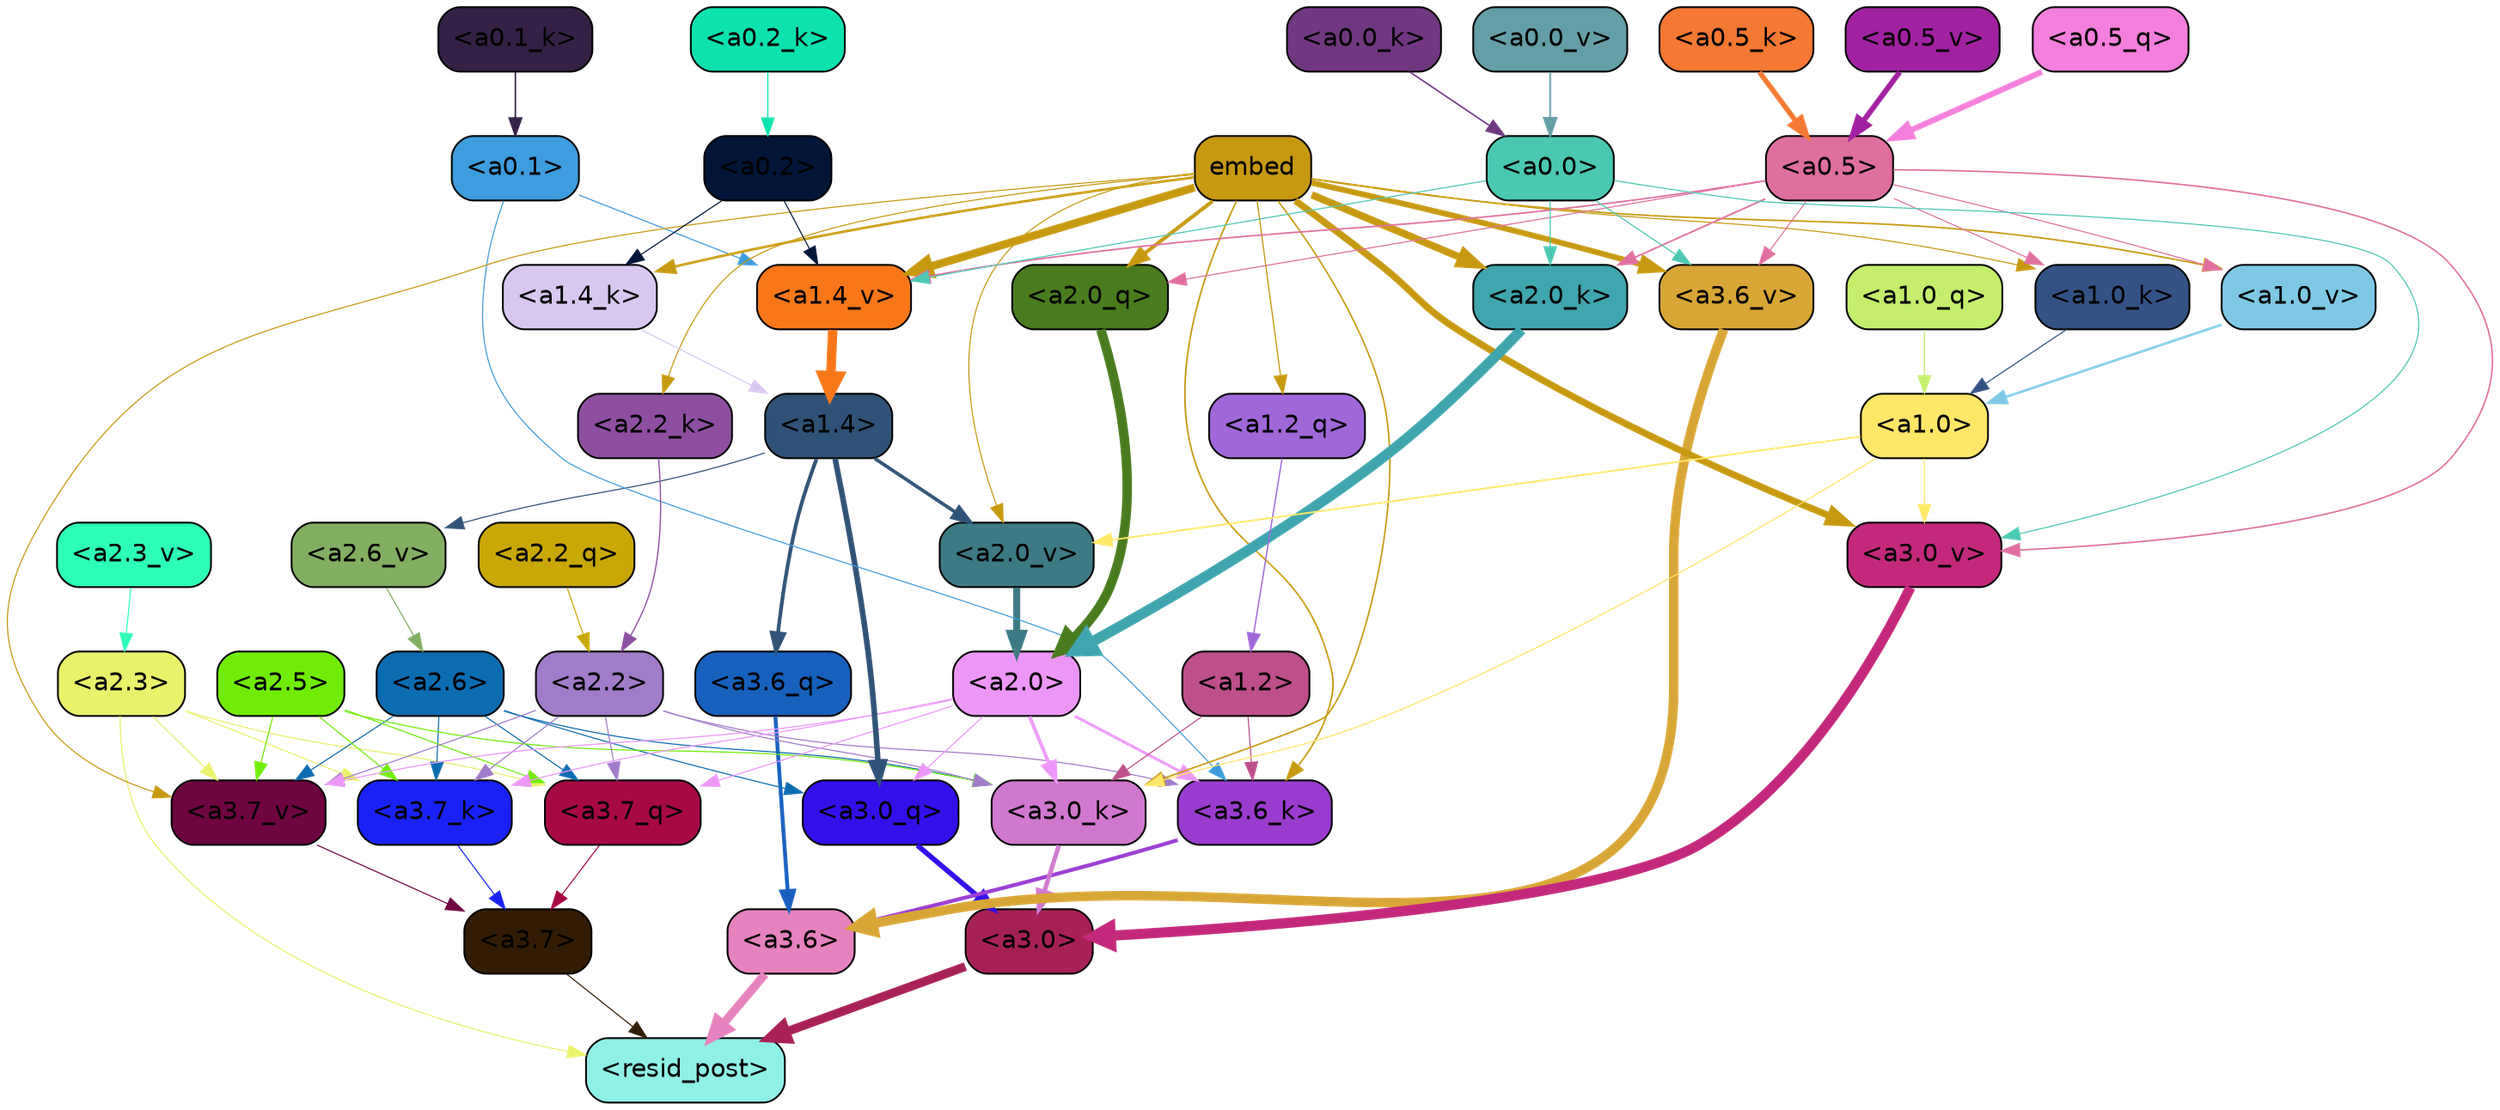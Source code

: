 strict digraph "" {
	graph [bgcolor=transparent,
		layout=dot,
		overlap=false,
		splines=true
	];
	"<a3.7>"	[color=black,
		fillcolor="#331c05",
		fontname=Helvetica,
		shape=box,
		style="filled, rounded"];
	"<resid_post>"	[color=black,
		fillcolor="#90f1e7",
		fontname=Helvetica,
		shape=box,
		style="filled, rounded"];
	"<a3.7>" -> "<resid_post>"	[color="#331c05",
		penwidth=0.6];
	"<a3.6>"	[color=black,
		fillcolor="#e682be",
		fontname=Helvetica,
		shape=box,
		style="filled, rounded"];
	"<a3.6>" -> "<resid_post>"	[color="#e682be",
		penwidth=4.751592040061951];
	"<a3.0>"	[color=black,
		fillcolor="#a72156",
		fontname=Helvetica,
		shape=box,
		style="filled, rounded"];
	"<a3.0>" -> "<resid_post>"	[color="#a72156",
		penwidth=4.904066681861877];
	"<a2.3>"	[color=black,
		fillcolor="#eaf16b",
		fontname=Helvetica,
		shape=box,
		style="filled, rounded"];
	"<a2.3>" -> "<resid_post>"	[color="#eaf16b",
		penwidth=0.6];
	"<a3.7_q>"	[color=black,
		fillcolor="#a70945",
		fontname=Helvetica,
		shape=box,
		style="filled, rounded"];
	"<a2.3>" -> "<a3.7_q>"	[color="#eaf16b",
		penwidth=0.6];
	"<a3.7_k>"	[color=black,
		fillcolor="#1822f7",
		fontname=Helvetica,
		shape=box,
		style="filled, rounded"];
	"<a2.3>" -> "<a3.7_k>"	[color="#eaf16b",
		penwidth=0.6069068089127541];
	"<a3.7_v>"	[color=black,
		fillcolor="#6e0440",
		fontname=Helvetica,
		shape=box,
		style="filled, rounded"];
	"<a2.3>" -> "<a3.7_v>"	[color="#eaf16b",
		penwidth=0.6];
	"<a3.7_q>" -> "<a3.7>"	[color="#a70945",
		penwidth=0.6];
	"<a3.6_q>"	[color=black,
		fillcolor="#1760bd",
		fontname=Helvetica,
		shape=box,
		style="filled, rounded"];
	"<a3.6_q>" -> "<a3.6>"	[color="#1760bd",
		penwidth=2.160832464694977];
	"<a3.0_q>"	[color=black,
		fillcolor="#330fea",
		fontname=Helvetica,
		shape=box,
		style="filled, rounded"];
	"<a3.0_q>" -> "<a3.0>"	[color="#330fea",
		penwidth=2.870753765106201];
	"<a3.7_k>" -> "<a3.7>"	[color="#1822f7",
		penwidth=0.6];
	"<a3.6_k>"	[color=black,
		fillcolor="#9a3cd0",
		fontname=Helvetica,
		shape=box,
		style="filled, rounded"];
	"<a3.6_k>" -> "<a3.6>"	[color="#9a3cd0",
		penwidth=2.13908451795578];
	"<a3.0_k>"	[color=black,
		fillcolor="#d078ce",
		fontname=Helvetica,
		shape=box,
		style="filled, rounded"];
	"<a3.0_k>" -> "<a3.0>"	[color="#d078ce",
		penwidth=2.520303964614868];
	"<a3.7_v>" -> "<a3.7>"	[color="#6e0440",
		penwidth=0.6];
	"<a3.6_v>"	[color=black,
		fillcolor="#d8a636",
		fontname=Helvetica,
		shape=box,
		style="filled, rounded"];
	"<a3.6_v>" -> "<a3.6>"	[color="#d8a636",
		penwidth=5.297133803367615];
	"<a3.0_v>"	[color=black,
		fillcolor="#c3287b",
		fontname=Helvetica,
		shape=box,
		style="filled, rounded"];
	"<a3.0_v>" -> "<a3.0>"	[color="#c3287b",
		penwidth=5.680712580680847];
	"<a2.6>"	[color=black,
		fillcolor="#0c6cb1",
		fontname=Helvetica,
		shape=box,
		style="filled, rounded"];
	"<a2.6>" -> "<a3.7_q>"	[color="#0c6cb1",
		penwidth=0.6];
	"<a2.6>" -> "<a3.0_q>"	[color="#0c6cb1",
		penwidth=0.6];
	"<a2.6>" -> "<a3.7_k>"	[color="#0c6cb1",
		penwidth=0.6];
	"<a2.6>" -> "<a3.0_k>"	[color="#0c6cb1",
		penwidth=0.6];
	"<a2.6>" -> "<a3.7_v>"	[color="#0c6cb1",
		penwidth=0.6];
	"<a2.5>"	[color=black,
		fillcolor="#71ec07",
		fontname=Helvetica,
		shape=box,
		style="filled, rounded"];
	"<a2.5>" -> "<a3.7_q>"	[color="#71ec07",
		penwidth=0.6];
	"<a2.5>" -> "<a3.7_k>"	[color="#71ec07",
		penwidth=0.6];
	"<a2.5>" -> "<a3.0_k>"	[color="#71ec07",
		penwidth=0.6];
	"<a2.5>" -> "<a3.7_v>"	[color="#71ec07",
		penwidth=0.6];
	"<a2.2>"	[color=black,
		fillcolor="#a17cc8",
		fontname=Helvetica,
		shape=box,
		style="filled, rounded"];
	"<a2.2>" -> "<a3.7_q>"	[color="#a17cc8",
		penwidth=0.6];
	"<a2.2>" -> "<a3.7_k>"	[color="#a17cc8",
		penwidth=0.6];
	"<a2.2>" -> "<a3.6_k>"	[color="#a17cc8",
		penwidth=0.6];
	"<a2.2>" -> "<a3.0_k>"	[color="#a17cc8",
		penwidth=0.6];
	"<a2.2>" -> "<a3.7_v>"	[color="#a17cc8",
		penwidth=0.6];
	"<a2.0>"	[color=black,
		fillcolor="#ec97f7",
		fontname=Helvetica,
		shape=box,
		style="filled, rounded"];
	"<a2.0>" -> "<a3.7_q>"	[color="#ec97f7",
		penwidth=0.6];
	"<a2.0>" -> "<a3.0_q>"	[color="#ec97f7",
		penwidth=0.6];
	"<a2.0>" -> "<a3.7_k>"	[color="#ec97f7",
		penwidth=0.6];
	"<a2.0>" -> "<a3.6_k>"	[color="#ec97f7",
		penwidth=1.564806342124939];
	"<a2.0>" -> "<a3.0_k>"	[color="#ec97f7",
		penwidth=1.9353990852832794];
	"<a2.0>" -> "<a3.7_v>"	[color="#ec97f7",
		penwidth=0.6];
	"<a1.4>"	[color=black,
		fillcolor="#2f5277",
		fontname=Helvetica,
		shape=box,
		style="filled, rounded"];
	"<a1.4>" -> "<a3.6_q>"	[color="#2f5277",
		penwidth=2.0727532356977463];
	"<a1.4>" -> "<a3.0_q>"	[color="#2f5277",
		penwidth=3.1279823780059814];
	"<a2.6_v>"	[color=black,
		fillcolor="#82ae62",
		fontname=Helvetica,
		shape=box,
		style="filled, rounded"];
	"<a1.4>" -> "<a2.6_v>"	[color="#2f5277",
		penwidth=0.6];
	"<a2.0_v>"	[color=black,
		fillcolor="#3d7a84",
		fontname=Helvetica,
		shape=box,
		style="filled, rounded"];
	"<a1.4>" -> "<a2.0_v>"	[color="#2f5277",
		penwidth=1.9170897603034973];
	"<a1.2>"	[color=black,
		fillcolor="#be4f8b",
		fontname=Helvetica,
		shape=box,
		style="filled, rounded"];
	"<a1.2>" -> "<a3.6_k>"	[color="#be4f8b",
		penwidth=0.6];
	"<a1.2>" -> "<a3.0_k>"	[color="#be4f8b",
		penwidth=0.6];
	"<a0.1>"	[color=black,
		fillcolor="#3e9dde",
		fontname=Helvetica,
		shape=box,
		style="filled, rounded"];
	"<a0.1>" -> "<a3.6_k>"	[color="#3e9dde",
		penwidth=0.6];
	"<a1.4_v>"	[color=black,
		fillcolor="#f97719",
		fontname=Helvetica,
		shape=box,
		style="filled, rounded"];
	"<a0.1>" -> "<a1.4_v>"	[color="#3e9dde",
		penwidth=0.6202214732766151];
	embed	[color=black,
		fillcolor="#c79911",
		fontname=Helvetica,
		shape=box,
		style="filled, rounded"];
	embed -> "<a3.6_k>"	[color="#c79911",
		penwidth=0.8915999233722687];
	embed -> "<a3.0_k>"	[color="#c79911",
		penwidth=0.832088902592659];
	embed -> "<a3.7_v>"	[color="#c79911",
		penwidth=0.6];
	embed -> "<a3.6_v>"	[color="#c79911",
		penwidth=3.1840110421180725];
	embed -> "<a3.0_v>"	[color="#c79911",
		penwidth=3.8132747188210487];
	"<a2.0_q>"	[color=black,
		fillcolor="#487c1e",
		fontname=Helvetica,
		shape=box,
		style="filled, rounded"];
	embed -> "<a2.0_q>"	[color="#c79911",
		penwidth=2.084651827812195];
	"<a2.2_k>"	[color=black,
		fillcolor="#8e4fa1",
		fontname=Helvetica,
		shape=box,
		style="filled, rounded"];
	embed -> "<a2.2_k>"	[color="#c79911",
		penwidth=0.6];
	"<a2.0_k>"	[color=black,
		fillcolor="#3fa5ae",
		fontname=Helvetica,
		shape=box,
		style="filled, rounded"];
	embed -> "<a2.0_k>"	[color="#c79911",
		penwidth=4.084526404738426];
	embed -> "<a2.0_v>"	[color="#c79911",
		penwidth=0.6];
	"<a1.2_q>"	[color=black,
		fillcolor="#a167d9",
		fontname=Helvetica,
		shape=box,
		style="filled, rounded"];
	embed -> "<a1.2_q>"	[color="#c79911",
		penwidth=0.6670737266540527];
	"<a1.4_k>"	[color=black,
		fillcolor="#d8c8f1",
		fontname=Helvetica,
		shape=box,
		style="filled, rounded"];
	embed -> "<a1.4_k>"	[color="#c79911",
		penwidth=1.3912410736083984];
	"<a1.0_k>"	[color=black,
		fillcolor="#345385",
		fontname=Helvetica,
		shape=box,
		style="filled, rounded"];
	embed -> "<a1.0_k>"	[color="#c79911",
		penwidth=0.6];
	embed -> "<a1.4_v>"	[color="#c79911",
		penwidth=4.4888065457344055];
	"<a1.0_v>"	[color=black,
		fillcolor="#7ec8e4",
		fontname=Helvetica,
		shape=box,
		style="filled, rounded"];
	embed -> "<a1.0_v>"	[color="#c79911",
		penwidth=0.8796700537204742];
	"<a1.0>"	[color=black,
		fillcolor="#ffe768",
		fontname=Helvetica,
		shape=box,
		style="filled, rounded"];
	"<a1.0>" -> "<a3.0_k>"	[color="#ffe768",
		penwidth=0.6];
	"<a1.0>" -> "<a3.0_v>"	[color="#ffe768",
		penwidth=0.6];
	"<a1.0>" -> "<a2.0_v>"	[color="#ffe768",
		penwidth=0.9450988052412868];
	"<a0.5>"	[color=black,
		fillcolor="#df6f9f",
		fontname=Helvetica,
		shape=box,
		style="filled, rounded"];
	"<a0.5>" -> "<a3.6_v>"	[color="#df6f9f",
		penwidth=0.6];
	"<a0.5>" -> "<a3.0_v>"	[color="#df6f9f",
		penwidth=0.8331108838319778];
	"<a0.5>" -> "<a2.0_q>"	[color="#df6f9f",
		penwidth=0.6];
	"<a0.5>" -> "<a2.0_k>"	[color="#df6f9f",
		penwidth=0.9412797391414642];
	"<a0.5>" -> "<a1.0_k>"	[color="#df6f9f",
		penwidth=0.6];
	"<a0.5>" -> "<a1.4_v>"	[color="#df6f9f",
		penwidth=0.8757842034101486];
	"<a0.5>" -> "<a1.0_v>"	[color="#df6f9f",
		penwidth=0.6];
	"<a0.0>"	[color=black,
		fillcolor="#4bc8b2",
		fontname=Helvetica,
		shape=box,
		style="filled, rounded"];
	"<a0.0>" -> "<a3.6_v>"	[color="#4bc8b2",
		penwidth=0.6];
	"<a0.0>" -> "<a3.0_v>"	[color="#4bc8b2",
		penwidth=0.6];
	"<a0.0>" -> "<a2.0_k>"	[color="#4bc8b2",
		penwidth=0.6];
	"<a0.0>" -> "<a1.4_v>"	[color="#4bc8b2",
		penwidth=0.6];
	"<a2.2_q>"	[color=black,
		fillcolor="#c9a705",
		fontname=Helvetica,
		shape=box,
		style="filled, rounded"];
	"<a2.2_q>" -> "<a2.2>"	[color="#c9a705",
		penwidth=0.6];
	"<a2.0_q>" -> "<a2.0>"	[color="#487c1e",
		penwidth=5.29856276512146];
	"<a2.2_k>" -> "<a2.2>"	[color="#8e4fa1",
		penwidth=0.6722683310508728];
	"<a2.0_k>" -> "<a2.0>"	[color="#3fa5ae",
		penwidth=5.859246134757996];
	"<a2.6_v>" -> "<a2.6>"	[color="#82ae62",
		penwidth=0.6];
	"<a2.3_v>"	[color=black,
		fillcolor="#2effb6",
		fontname=Helvetica,
		shape=box,
		style="filled, rounded"];
	"<a2.3_v>" -> "<a2.3>"	[color="#2effb6",
		penwidth=0.6];
	"<a2.0_v>" -> "<a2.0>"	[color="#3d7a84",
		penwidth=3.9621697664260864];
	"<a1.2_q>" -> "<a1.2>"	[color="#a167d9",
		penwidth=0.7185482024215162];
	"<a1.0_q>"	[color=black,
		fillcolor="#c4ee6b",
		fontname=Helvetica,
		shape=box,
		style="filled, rounded"];
	"<a1.0_q>" -> "<a1.0>"	[color="#c4ee6b",
		penwidth=0.6];
	"<a1.4_k>" -> "<a1.4>"	[color="#d8c8f1",
		penwidth=0.6];
	"<a1.0_k>" -> "<a1.0>"	[color="#345385",
		penwidth=0.6];
	"<a1.4_v>" -> "<a1.4>"	[color="#f97719",
		penwidth=5.280138969421387];
	"<a1.0_v>" -> "<a1.0>"	[color="#7ec8e4",
		penwidth=1.318962275981903];
	"<a0.2>"	[color=black,
		fillcolor="#021438",
		fontname=Helvetica,
		shape=box,
		style="filled, rounded"];
	"<a0.2>" -> "<a1.4_k>"	[color="#021438",
		penwidth=0.6];
	"<a0.2>" -> "<a1.4_v>"	[color="#021438",
		penwidth=0.6];
	"<a0.5_q>"	[color=black,
		fillcolor="#f47fdc",
		fontname=Helvetica,
		shape=box,
		style="filled, rounded"];
	"<a0.5_q>" -> "<a0.5>"	[color="#f47fdc",
		penwidth=3.2608389854431152];
	"<a0.5_k>"	[color=black,
		fillcolor="#f57833",
		fontname=Helvetica,
		shape=box,
		style="filled, rounded"];
	"<a0.5_k>" -> "<a0.5>"	[color="#f57833",
		penwidth=2.847884178161621];
	"<a0.2_k>"	[color=black,
		fillcolor="#0ce2ad",
		fontname=Helvetica,
		shape=box,
		style="filled, rounded"];
	"<a0.2_k>" -> "<a0.2>"	[color="#0ce2ad",
		penwidth=0.6];
	"<a0.1_k>"	[color=black,
		fillcolor="#342145",
		fontname=Helvetica,
		shape=box,
		style="filled, rounded"];
	"<a0.1_k>" -> "<a0.1>"	[color="#342145",
		penwidth=0.8383780717849731];
	"<a0.0_k>"	[color=black,
		fillcolor="#713781",
		fontname=Helvetica,
		shape=box,
		style="filled, rounded"];
	"<a0.0_k>" -> "<a0.0>"	[color="#713781",
		penwidth=0.8456957042217255];
	"<a0.5_v>"	[color=black,
		fillcolor="#a221a1",
		fontname=Helvetica,
		shape=box,
		style="filled, rounded"];
	"<a0.5_v>" -> "<a0.5>"	[color="#a221a1",
		penwidth=3.0173392295837402];
	"<a0.0_v>"	[color=black,
		fillcolor="#649ea6",
		fontname=Helvetica,
		shape=box,
		style="filled, rounded"];
	"<a0.0_v>" -> "<a0.0>"	[color="#649ea6",
		penwidth=1.0739268958568573];
}
